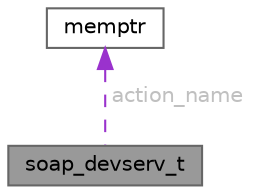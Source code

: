 digraph "soap_devserv_t"
{
 // LATEX_PDF_SIZE
  bgcolor="transparent";
  edge [fontname=Helvetica,fontsize=10,labelfontname=Helvetica,labelfontsize=10];
  node [fontname=Helvetica,fontsize=10,shape=box,height=0.2,width=0.4];
  Node1 [id="Node000001",label="soap_devserv_t",height=0.2,width=0.4,color="gray40", fillcolor="grey60", style="filled", fontcolor="black",tooltip=" "];
  Node2 -> Node1 [id="edge1_Node000001_Node000002",dir="back",color="darkorchid3",style="dashed",tooltip=" ",label=" action_name",fontcolor="grey" ];
  Node2 [id="Node000002",label="memptr",height=0.2,width=0.4,color="gray40", fillcolor="white", style="filled",URL="$structmemptr.html",tooltip=" "];
}

